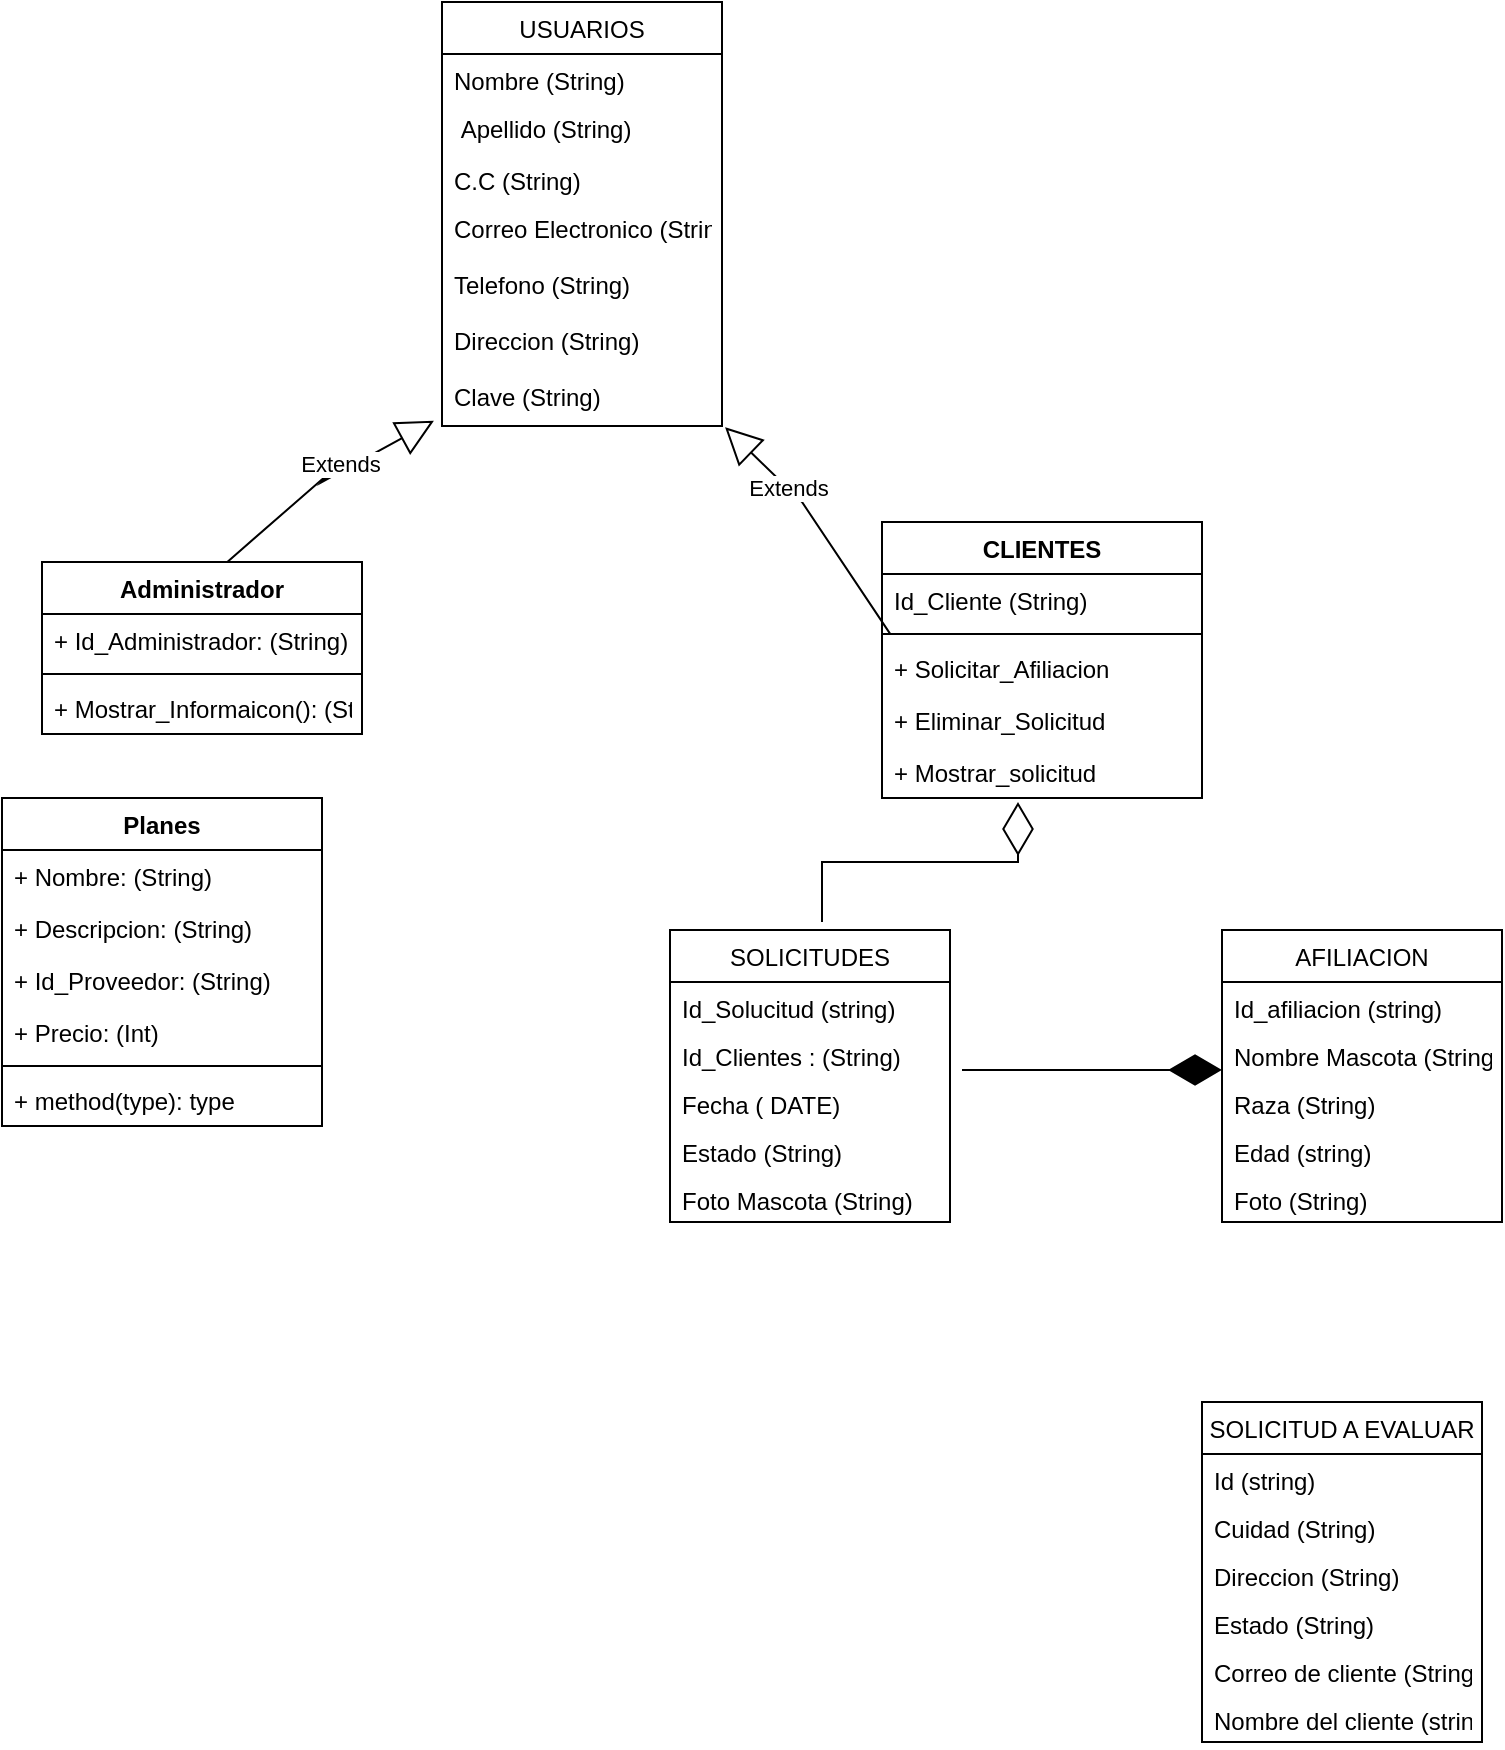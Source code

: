 <mxfile>
    <diagram id="dsuJPyU6B5dz6YD1c5cr" name="Página-1">
        <mxGraphModel dx="820" dy="566" grid="1" gridSize="10" guides="1" tooltips="1" connect="1" arrows="1" fold="1" page="1" pageScale="1" pageWidth="827" pageHeight="1169" math="0" shadow="0">
            <root>
                <mxCell id="0"/>
                <mxCell id="1" parent="0"/>
                <mxCell id="2" value="USUARIOS" style="swimlane;fontStyle=0;childLayout=stackLayout;horizontal=1;startSize=26;fillColor=none;horizontalStack=0;resizeParent=1;resizeParentMax=0;resizeLast=0;collapsible=1;marginBottom=0;" vertex="1" parent="1">
                    <mxGeometry x="230" y="10" width="140" height="212" as="geometry">
                        <mxRectangle x="180" y="80" width="100" height="30" as="alternateBounds"/>
                    </mxGeometry>
                </mxCell>
                <mxCell id="3" value="Nombre (String)&#10;" style="text;strokeColor=none;fillColor=none;align=left;verticalAlign=top;spacingLeft=4;spacingRight=4;overflow=hidden;rotatable=0;points=[[0,0.5],[1,0.5]];portConstraint=eastwest;" vertex="1" parent="2">
                    <mxGeometry y="26" width="140" height="24" as="geometry"/>
                </mxCell>
                <mxCell id="4" value=" Apellido (String)" style="text;strokeColor=none;fillColor=none;align=left;verticalAlign=top;spacingLeft=4;spacingRight=4;overflow=hidden;rotatable=0;points=[[0,0.5],[1,0.5]];portConstraint=eastwest;" vertex="1" parent="2">
                    <mxGeometry y="50" width="140" height="26" as="geometry"/>
                </mxCell>
                <mxCell id="5" value="C.C (String)" style="text;strokeColor=none;fillColor=none;align=left;verticalAlign=top;spacingLeft=4;spacingRight=4;overflow=hidden;rotatable=0;points=[[0,0.5],[1,0.5]];portConstraint=eastwest;" vertex="1" parent="2">
                    <mxGeometry y="76" width="140" height="24" as="geometry"/>
                </mxCell>
                <mxCell id="6" value="Correo Electronico (String)" style="text;strokeColor=none;fillColor=none;align=left;verticalAlign=top;spacingLeft=4;spacingRight=4;overflow=hidden;rotatable=0;points=[[0,0.5],[1,0.5]];portConstraint=eastwest;" vertex="1" parent="2">
                    <mxGeometry y="100" width="140" height="28" as="geometry"/>
                </mxCell>
                <mxCell id="7" value="Telefono (String)" style="text;strokeColor=none;fillColor=none;align=left;verticalAlign=top;spacingLeft=4;spacingRight=4;overflow=hidden;rotatable=0;points=[[0,0.5],[1,0.5]];portConstraint=eastwest;" vertex="1" parent="2">
                    <mxGeometry y="128" width="140" height="28" as="geometry"/>
                </mxCell>
                <mxCell id="8" value="Direccion (String)" style="text;strokeColor=none;fillColor=none;align=left;verticalAlign=top;spacingLeft=4;spacingRight=4;overflow=hidden;rotatable=0;points=[[0,0.5],[1,0.5]];portConstraint=eastwest;" vertex="1" parent="2">
                    <mxGeometry y="156" width="140" height="28" as="geometry"/>
                </mxCell>
                <mxCell id="9" value="Clave (String)" style="text;strokeColor=none;fillColor=none;align=left;verticalAlign=top;spacingLeft=4;spacingRight=4;overflow=hidden;rotatable=0;points=[[0,0.5],[1,0.5]];portConstraint=eastwest;" vertex="1" parent="2">
                    <mxGeometry y="184" width="140" height="28" as="geometry"/>
                </mxCell>
                <mxCell id="10" value="AFILIACION" style="swimlane;fontStyle=0;childLayout=stackLayout;horizontal=1;startSize=26;fillColor=none;horizontalStack=0;resizeParent=1;resizeParentMax=0;resizeLast=0;collapsible=1;marginBottom=0;" vertex="1" parent="1">
                    <mxGeometry x="620" y="474" width="140" height="146" as="geometry">
                        <mxRectangle x="180" y="80" width="100" height="30" as="alternateBounds"/>
                    </mxGeometry>
                </mxCell>
                <mxCell id="11" value="Id_afiliacion (string)&#10;" style="text;strokeColor=none;fillColor=none;align=left;verticalAlign=top;spacingLeft=4;spacingRight=4;overflow=hidden;rotatable=0;points=[[0,0.5],[1,0.5]];portConstraint=eastwest;" vertex="1" parent="10">
                    <mxGeometry y="26" width="140" height="24" as="geometry"/>
                </mxCell>
                <mxCell id="12" value="Nombre Mascota (String)" style="text;strokeColor=none;fillColor=none;align=left;verticalAlign=top;spacingLeft=4;spacingRight=4;overflow=hidden;rotatable=0;points=[[0,0.5],[1,0.5]];portConstraint=eastwest;" vertex="1" parent="10">
                    <mxGeometry y="50" width="140" height="24" as="geometry"/>
                </mxCell>
                <mxCell id="13" value="Raza (String)" style="text;strokeColor=none;fillColor=none;align=left;verticalAlign=top;spacingLeft=4;spacingRight=4;overflow=hidden;rotatable=0;points=[[0,0.5],[1,0.5]];portConstraint=eastwest;" vertex="1" parent="10">
                    <mxGeometry y="74" width="140" height="24" as="geometry"/>
                </mxCell>
                <mxCell id="14" value="Edad (string)" style="text;strokeColor=none;fillColor=none;align=left;verticalAlign=top;spacingLeft=4;spacingRight=4;overflow=hidden;rotatable=0;points=[[0,0.5],[1,0.5]];portConstraint=eastwest;" vertex="1" parent="10">
                    <mxGeometry y="98" width="140" height="24" as="geometry"/>
                </mxCell>
                <mxCell id="15" value="Foto (String)" style="text;strokeColor=none;fillColor=none;align=left;verticalAlign=top;spacingLeft=4;spacingRight=4;overflow=hidden;rotatable=0;points=[[0,0.5],[1,0.5]];portConstraint=eastwest;" vertex="1" parent="10">
                    <mxGeometry y="122" width="140" height="24" as="geometry"/>
                </mxCell>
                <mxCell id="16" value="SOLICITUDES" style="swimlane;fontStyle=0;childLayout=stackLayout;horizontal=1;startSize=26;fillColor=none;horizontalStack=0;resizeParent=1;resizeParentMax=0;resizeLast=0;collapsible=1;marginBottom=0;" vertex="1" parent="1">
                    <mxGeometry x="344" y="474" width="140" height="146" as="geometry">
                        <mxRectangle x="180" y="80" width="100" height="30" as="alternateBounds"/>
                    </mxGeometry>
                </mxCell>
                <mxCell id="17" value="Id_Solucitud (string)" style="text;strokeColor=none;fillColor=none;align=left;verticalAlign=top;spacingLeft=4;spacingRight=4;overflow=hidden;rotatable=0;points=[[0,0.5],[1,0.5]];portConstraint=eastwest;" vertex="1" parent="16">
                    <mxGeometry y="26" width="140" height="24" as="geometry"/>
                </mxCell>
                <mxCell id="18" value="" style="endArrow=diamondThin;endFill=1;endSize=24;html=1;rounded=0;" edge="1" parent="16">
                    <mxGeometry width="160" relative="1" as="geometry">
                        <mxPoint x="146" y="70" as="sourcePoint"/>
                        <mxPoint x="276" y="70" as="targetPoint"/>
                    </mxGeometry>
                </mxCell>
                <mxCell id="19" value="Id_Clientes : (String)" style="text;strokeColor=none;fillColor=none;align=left;verticalAlign=top;spacingLeft=4;spacingRight=4;overflow=hidden;rotatable=0;points=[[0,0.5],[1,0.5]];portConstraint=eastwest;" vertex="1" parent="16">
                    <mxGeometry y="50" width="140" height="24" as="geometry"/>
                </mxCell>
                <mxCell id="20" value="Fecha ( DATE)" style="text;strokeColor=none;fillColor=none;align=left;verticalAlign=top;spacingLeft=4;spacingRight=4;overflow=hidden;rotatable=0;points=[[0,0.5],[1,0.5]];portConstraint=eastwest;" vertex="1" parent="16">
                    <mxGeometry y="74" width="140" height="24" as="geometry"/>
                </mxCell>
                <mxCell id="21" value="Estado (String)" style="text;strokeColor=none;fillColor=none;align=left;verticalAlign=top;spacingLeft=4;spacingRight=4;overflow=hidden;rotatable=0;points=[[0,0.5],[1,0.5]];portConstraint=eastwest;" vertex="1" parent="16">
                    <mxGeometry y="98" width="140" height="24" as="geometry"/>
                </mxCell>
                <mxCell id="22" value="Foto Mascota (String)" style="text;strokeColor=none;fillColor=none;align=left;verticalAlign=top;spacingLeft=4;spacingRight=4;overflow=hidden;rotatable=0;points=[[0,0.5],[1,0.5]];portConstraint=eastwest;" vertex="1" parent="16">
                    <mxGeometry y="122" width="140" height="24" as="geometry"/>
                </mxCell>
                <mxCell id="23" value="SOLICITUD A EVALUAR" style="swimlane;fontStyle=0;childLayout=stackLayout;horizontal=1;startSize=26;fillColor=none;horizontalStack=0;resizeParent=1;resizeParentMax=0;resizeLast=0;collapsible=1;marginBottom=0;" vertex="1" parent="1">
                    <mxGeometry x="610" y="710" width="140" height="170" as="geometry">
                        <mxRectangle x="180" y="80" width="100" height="30" as="alternateBounds"/>
                    </mxGeometry>
                </mxCell>
                <mxCell id="24" value="Id (string)" style="text;strokeColor=none;fillColor=none;align=left;verticalAlign=top;spacingLeft=4;spacingRight=4;overflow=hidden;rotatable=0;points=[[0,0.5],[1,0.5]];portConstraint=eastwest;" vertex="1" parent="23">
                    <mxGeometry y="26" width="140" height="24" as="geometry"/>
                </mxCell>
                <mxCell id="25" value="Cuidad (String)" style="text;strokeColor=none;fillColor=none;align=left;verticalAlign=top;spacingLeft=4;spacingRight=4;overflow=hidden;rotatable=0;points=[[0,0.5],[1,0.5]];portConstraint=eastwest;" vertex="1" parent="23">
                    <mxGeometry y="50" width="140" height="24" as="geometry"/>
                </mxCell>
                <mxCell id="26" value="Direccion (String)" style="text;strokeColor=none;fillColor=none;align=left;verticalAlign=top;spacingLeft=4;spacingRight=4;overflow=hidden;rotatable=0;points=[[0,0.5],[1,0.5]];portConstraint=eastwest;" vertex="1" parent="23">
                    <mxGeometry y="74" width="140" height="24" as="geometry"/>
                </mxCell>
                <mxCell id="27" value="Estado (String)" style="text;strokeColor=none;fillColor=none;align=left;verticalAlign=top;spacingLeft=4;spacingRight=4;overflow=hidden;rotatable=0;points=[[0,0.5],[1,0.5]];portConstraint=eastwest;" vertex="1" parent="23">
                    <mxGeometry y="98" width="140" height="24" as="geometry"/>
                </mxCell>
                <mxCell id="28" value="Correo de cliente (String)" style="text;strokeColor=none;fillColor=none;align=left;verticalAlign=top;spacingLeft=4;spacingRight=4;overflow=hidden;rotatable=0;points=[[0,0.5],[1,0.5]];portConstraint=eastwest;" vertex="1" parent="23">
                    <mxGeometry y="122" width="140" height="24" as="geometry"/>
                </mxCell>
                <mxCell id="29" value="Nombre del cliente (string9" style="text;strokeColor=none;fillColor=none;align=left;verticalAlign=top;spacingLeft=4;spacingRight=4;overflow=hidden;rotatable=0;points=[[0,0.5],[1,0.5]];portConstraint=eastwest;" vertex="1" parent="23">
                    <mxGeometry y="146" width="140" height="24" as="geometry"/>
                </mxCell>
                <mxCell id="30" value="CLIENTES" style="swimlane;fontStyle=1;align=center;verticalAlign=top;childLayout=stackLayout;horizontal=1;startSize=26;horizontalStack=0;resizeParent=1;resizeParentMax=0;resizeLast=0;collapsible=1;marginBottom=0;" vertex="1" parent="1">
                    <mxGeometry x="450" y="270" width="160" height="138" as="geometry"/>
                </mxCell>
                <mxCell id="31" value="Id_Cliente (String)" style="text;strokeColor=none;fillColor=none;align=left;verticalAlign=top;spacingLeft=4;spacingRight=4;overflow=hidden;rotatable=0;points=[[0,0.5],[1,0.5]];portConstraint=eastwest;" vertex="1" parent="30">
                    <mxGeometry y="26" width="160" height="26" as="geometry"/>
                </mxCell>
                <mxCell id="32" value="" style="line;strokeWidth=1;fillColor=none;align=left;verticalAlign=middle;spacingTop=-1;spacingLeft=3;spacingRight=3;rotatable=0;labelPosition=right;points=[];portConstraint=eastwest;strokeColor=inherit;" vertex="1" parent="30">
                    <mxGeometry y="52" width="160" height="8" as="geometry"/>
                </mxCell>
                <mxCell id="33" value="+ Solicitar_Afiliacion" style="text;strokeColor=none;fillColor=none;align=left;verticalAlign=top;spacingLeft=4;spacingRight=4;overflow=hidden;rotatable=0;points=[[0,0.5],[1,0.5]];portConstraint=eastwest;" vertex="1" parent="30">
                    <mxGeometry y="60" width="160" height="26" as="geometry"/>
                </mxCell>
                <mxCell id="34" value="+ Eliminar_Solicitud" style="text;strokeColor=none;fillColor=none;align=left;verticalAlign=top;spacingLeft=4;spacingRight=4;overflow=hidden;rotatable=0;points=[[0,0.5],[1,0.5]];portConstraint=eastwest;" vertex="1" parent="30">
                    <mxGeometry y="86" width="160" height="26" as="geometry"/>
                </mxCell>
                <mxCell id="35" value="+ Mostrar_solicitud" style="text;strokeColor=none;fillColor=none;align=left;verticalAlign=top;spacingLeft=4;spacingRight=4;overflow=hidden;rotatable=0;points=[[0,0.5],[1,0.5]];portConstraint=eastwest;" vertex="1" parent="30">
                    <mxGeometry y="112" width="160" height="26" as="geometry"/>
                </mxCell>
                <mxCell id="36" value="Administrador" style="swimlane;fontStyle=1;align=center;verticalAlign=top;childLayout=stackLayout;horizontal=1;startSize=26;horizontalStack=0;resizeParent=1;resizeParentMax=0;resizeLast=0;collapsible=1;marginBottom=0;" vertex="1" parent="1">
                    <mxGeometry x="30" y="290" width="160" height="86" as="geometry"/>
                </mxCell>
                <mxCell id="37" value="+ Id_Administrador: (String)" style="text;strokeColor=none;fillColor=none;align=left;verticalAlign=top;spacingLeft=4;spacingRight=4;overflow=hidden;rotatable=0;points=[[0,0.5],[1,0.5]];portConstraint=eastwest;" vertex="1" parent="36">
                    <mxGeometry y="26" width="160" height="26" as="geometry"/>
                </mxCell>
                <mxCell id="38" value="" style="line;strokeWidth=1;fillColor=none;align=left;verticalAlign=middle;spacingTop=-1;spacingLeft=3;spacingRight=3;rotatable=0;labelPosition=right;points=[];portConstraint=eastwest;strokeColor=inherit;" vertex="1" parent="36">
                    <mxGeometry y="52" width="160" height="8" as="geometry"/>
                </mxCell>
                <mxCell id="39" value="+ Mostrar_Informaicon(): (String)" style="text;strokeColor=none;fillColor=none;align=left;verticalAlign=top;spacingLeft=4;spacingRight=4;overflow=hidden;rotatable=0;points=[[0,0.5],[1,0.5]];portConstraint=eastwest;" vertex="1" parent="36">
                    <mxGeometry y="60" width="160" height="26" as="geometry"/>
                </mxCell>
                <mxCell id="40" value="Extends" style="endArrow=block;endSize=16;endFill=0;html=1;rounded=0;exitX=0.58;exitY=-0.002;exitDx=0;exitDy=0;exitPerimeter=0;entryX=-0.029;entryY=0.907;entryDx=0;entryDy=0;entryPerimeter=0;" edge="1" parent="1" source="36" target="9">
                    <mxGeometry width="160" relative="1" as="geometry">
                        <mxPoint x="220" y="220" as="sourcePoint"/>
                        <mxPoint x="220" y="190" as="targetPoint"/>
                        <Array as="points">
                            <mxPoint x="180" y="240"/>
                            <mxPoint x="170" y="250"/>
                        </Array>
                    </mxGeometry>
                </mxCell>
                <mxCell id="41" value="" style="endArrow=diamondThin;endFill=0;endSize=24;html=1;rounded=0;entryX=0.425;entryY=1.077;entryDx=0;entryDy=0;entryPerimeter=0;" edge="1" parent="1" target="35">
                    <mxGeometry width="160" relative="1" as="geometry">
                        <mxPoint x="420" y="470" as="sourcePoint"/>
                        <mxPoint x="420" y="470" as="targetPoint"/>
                        <Array as="points">
                            <mxPoint x="420" y="440"/>
                            <mxPoint x="518" y="440"/>
                        </Array>
                    </mxGeometry>
                </mxCell>
                <mxCell id="42" value="Extends" style="endArrow=block;endSize=16;endFill=0;html=1;rounded=0;exitX=0.025;exitY=-0.162;exitDx=0;exitDy=0;exitPerimeter=0;entryX=1.011;entryY=1.021;entryDx=0;entryDy=0;entryPerimeter=0;" edge="1" parent="1" source="33" target="9">
                    <mxGeometry x="0.33" width="160" relative="1" as="geometry">
                        <mxPoint x="300" y="260" as="sourcePoint"/>
                        <mxPoint x="460" y="260" as="targetPoint"/>
                        <Array as="points">
                            <mxPoint x="410" y="260"/>
                        </Array>
                        <mxPoint as="offset"/>
                    </mxGeometry>
                </mxCell>
                <mxCell id="43" value="Planes" style="swimlane;fontStyle=1;align=center;verticalAlign=top;childLayout=stackLayout;horizontal=1;startSize=26;horizontalStack=0;resizeParent=1;resizeParentMax=0;resizeLast=0;collapsible=1;marginBottom=0;" vertex="1" parent="1">
                    <mxGeometry x="10" y="408" width="160" height="164" as="geometry"/>
                </mxCell>
                <mxCell id="44" value="+ Nombre: (String)" style="text;strokeColor=none;fillColor=none;align=left;verticalAlign=top;spacingLeft=4;spacingRight=4;overflow=hidden;rotatable=0;points=[[0,0.5],[1,0.5]];portConstraint=eastwest;" vertex="1" parent="43">
                    <mxGeometry y="26" width="160" height="26" as="geometry"/>
                </mxCell>
                <mxCell id="45" value="+ Descripcion: (String)" style="text;strokeColor=none;fillColor=none;align=left;verticalAlign=top;spacingLeft=4;spacingRight=4;overflow=hidden;rotatable=0;points=[[0,0.5],[1,0.5]];portConstraint=eastwest;" vertex="1" parent="43">
                    <mxGeometry y="52" width="160" height="26" as="geometry"/>
                </mxCell>
                <mxCell id="46" value="+ Id_Proveedor: (String)" style="text;strokeColor=none;fillColor=none;align=left;verticalAlign=top;spacingLeft=4;spacingRight=4;overflow=hidden;rotatable=0;points=[[0,0.5],[1,0.5]];portConstraint=eastwest;" vertex="1" parent="43">
                    <mxGeometry y="78" width="160" height="26" as="geometry"/>
                </mxCell>
                <mxCell id="47" value="+ Precio: (Int)" style="text;strokeColor=none;fillColor=none;align=left;verticalAlign=top;spacingLeft=4;spacingRight=4;overflow=hidden;rotatable=0;points=[[0,0.5],[1,0.5]];portConstraint=eastwest;" vertex="1" parent="43">
                    <mxGeometry y="104" width="160" height="26" as="geometry"/>
                </mxCell>
                <mxCell id="48" value="" style="line;strokeWidth=1;fillColor=none;align=left;verticalAlign=middle;spacingTop=-1;spacingLeft=3;spacingRight=3;rotatable=0;labelPosition=right;points=[];portConstraint=eastwest;strokeColor=inherit;" vertex="1" parent="43">
                    <mxGeometry y="130" width="160" height="8" as="geometry"/>
                </mxCell>
                <mxCell id="49" value="+ method(type): type" style="text;strokeColor=none;fillColor=none;align=left;verticalAlign=top;spacingLeft=4;spacingRight=4;overflow=hidden;rotatable=0;points=[[0,0.5],[1,0.5]];portConstraint=eastwest;" vertex="1" parent="43">
                    <mxGeometry y="138" width="160" height="26" as="geometry"/>
                </mxCell>
            </root>
        </mxGraphModel>
    </diagram>
</mxfile>